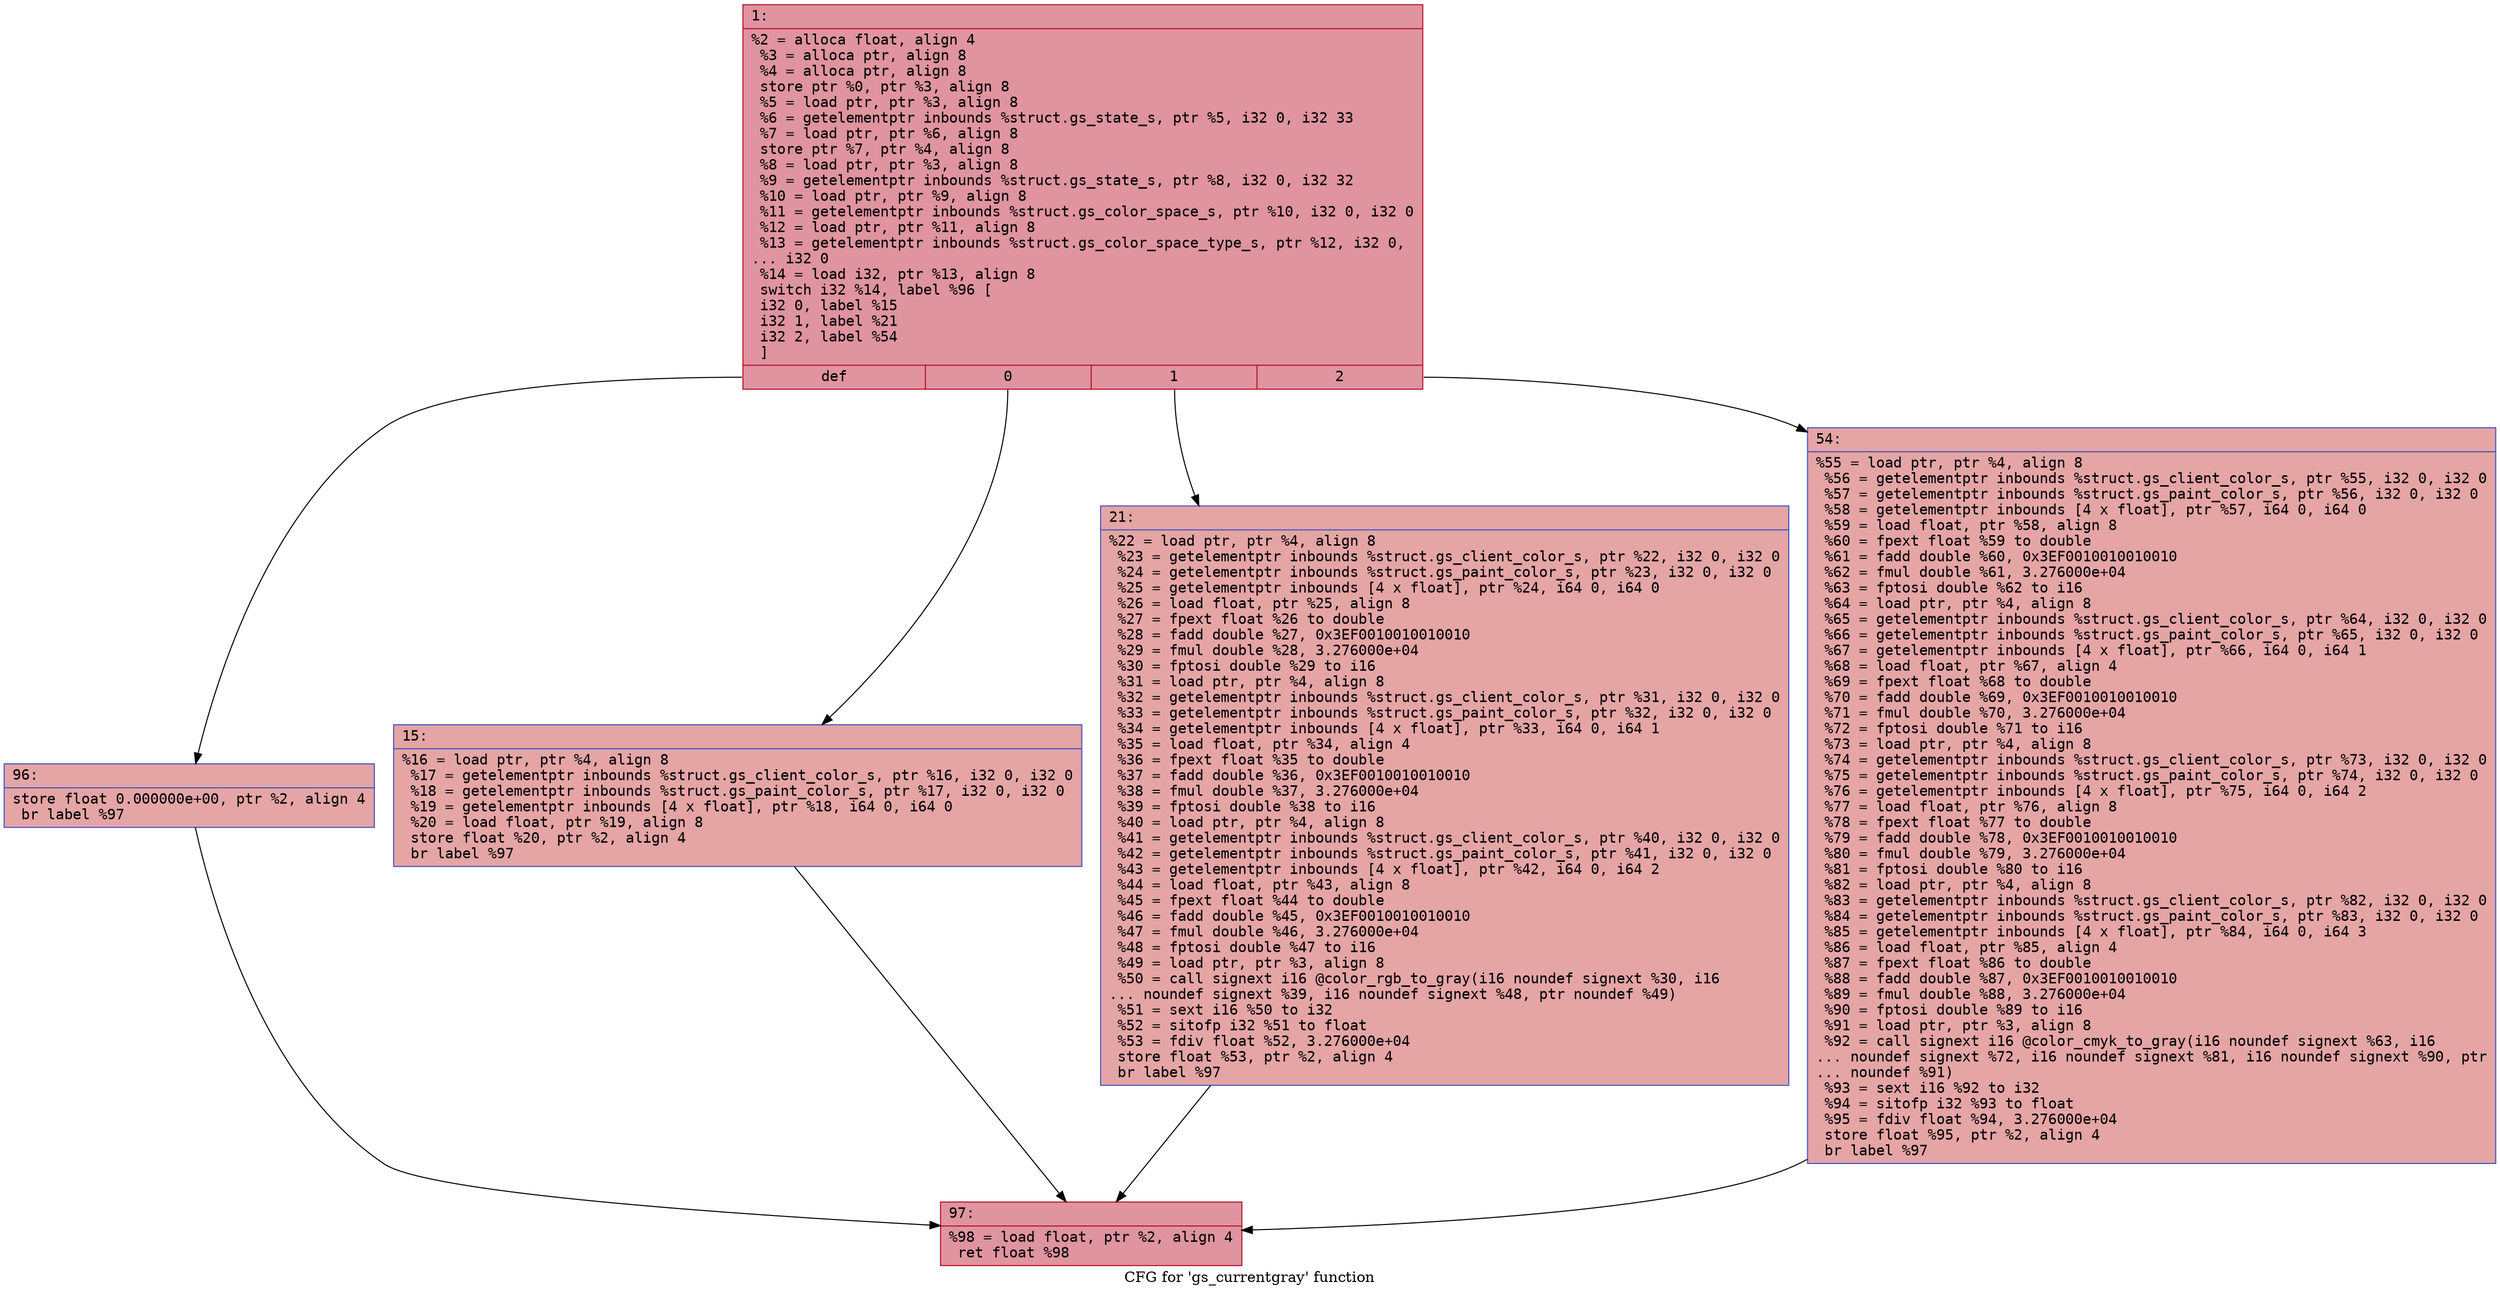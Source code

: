 digraph "CFG for 'gs_currentgray' function" {
	label="CFG for 'gs_currentgray' function";

	Node0x60000256d310 [shape=record,color="#b70d28ff", style=filled, fillcolor="#b70d2870" fontname="Courier",label="{1:\l|  %2 = alloca float, align 4\l  %3 = alloca ptr, align 8\l  %4 = alloca ptr, align 8\l  store ptr %0, ptr %3, align 8\l  %5 = load ptr, ptr %3, align 8\l  %6 = getelementptr inbounds %struct.gs_state_s, ptr %5, i32 0, i32 33\l  %7 = load ptr, ptr %6, align 8\l  store ptr %7, ptr %4, align 8\l  %8 = load ptr, ptr %3, align 8\l  %9 = getelementptr inbounds %struct.gs_state_s, ptr %8, i32 0, i32 32\l  %10 = load ptr, ptr %9, align 8\l  %11 = getelementptr inbounds %struct.gs_color_space_s, ptr %10, i32 0, i32 0\l  %12 = load ptr, ptr %11, align 8\l  %13 = getelementptr inbounds %struct.gs_color_space_type_s, ptr %12, i32 0,\l... i32 0\l  %14 = load i32, ptr %13, align 8\l  switch i32 %14, label %96 [\l    i32 0, label %15\l    i32 1, label %21\l    i32 2, label %54\l  ]\l|{<s0>def|<s1>0|<s2>1|<s3>2}}"];
	Node0x60000256d310:s0 -> Node0x60000256d450[tooltip="1 -> 96\nProbability 25.00%" ];
	Node0x60000256d310:s1 -> Node0x60000256d360[tooltip="1 -> 15\nProbability 25.00%" ];
	Node0x60000256d310:s2 -> Node0x60000256d3b0[tooltip="1 -> 21\nProbability 25.00%" ];
	Node0x60000256d310:s3 -> Node0x60000256d400[tooltip="1 -> 54\nProbability 25.00%" ];
	Node0x60000256d360 [shape=record,color="#3d50c3ff", style=filled, fillcolor="#c5333470" fontname="Courier",label="{15:\l|  %16 = load ptr, ptr %4, align 8\l  %17 = getelementptr inbounds %struct.gs_client_color_s, ptr %16, i32 0, i32 0\l  %18 = getelementptr inbounds %struct.gs_paint_color_s, ptr %17, i32 0, i32 0\l  %19 = getelementptr inbounds [4 x float], ptr %18, i64 0, i64 0\l  %20 = load float, ptr %19, align 8\l  store float %20, ptr %2, align 4\l  br label %97\l}"];
	Node0x60000256d360 -> Node0x60000256d4a0[tooltip="15 -> 97\nProbability 100.00%" ];
	Node0x60000256d3b0 [shape=record,color="#3d50c3ff", style=filled, fillcolor="#c5333470" fontname="Courier",label="{21:\l|  %22 = load ptr, ptr %4, align 8\l  %23 = getelementptr inbounds %struct.gs_client_color_s, ptr %22, i32 0, i32 0\l  %24 = getelementptr inbounds %struct.gs_paint_color_s, ptr %23, i32 0, i32 0\l  %25 = getelementptr inbounds [4 x float], ptr %24, i64 0, i64 0\l  %26 = load float, ptr %25, align 8\l  %27 = fpext float %26 to double\l  %28 = fadd double %27, 0x3EF0010010010010\l  %29 = fmul double %28, 3.276000e+04\l  %30 = fptosi double %29 to i16\l  %31 = load ptr, ptr %4, align 8\l  %32 = getelementptr inbounds %struct.gs_client_color_s, ptr %31, i32 0, i32 0\l  %33 = getelementptr inbounds %struct.gs_paint_color_s, ptr %32, i32 0, i32 0\l  %34 = getelementptr inbounds [4 x float], ptr %33, i64 0, i64 1\l  %35 = load float, ptr %34, align 4\l  %36 = fpext float %35 to double\l  %37 = fadd double %36, 0x3EF0010010010010\l  %38 = fmul double %37, 3.276000e+04\l  %39 = fptosi double %38 to i16\l  %40 = load ptr, ptr %4, align 8\l  %41 = getelementptr inbounds %struct.gs_client_color_s, ptr %40, i32 0, i32 0\l  %42 = getelementptr inbounds %struct.gs_paint_color_s, ptr %41, i32 0, i32 0\l  %43 = getelementptr inbounds [4 x float], ptr %42, i64 0, i64 2\l  %44 = load float, ptr %43, align 8\l  %45 = fpext float %44 to double\l  %46 = fadd double %45, 0x3EF0010010010010\l  %47 = fmul double %46, 3.276000e+04\l  %48 = fptosi double %47 to i16\l  %49 = load ptr, ptr %3, align 8\l  %50 = call signext i16 @color_rgb_to_gray(i16 noundef signext %30, i16\l... noundef signext %39, i16 noundef signext %48, ptr noundef %49)\l  %51 = sext i16 %50 to i32\l  %52 = sitofp i32 %51 to float\l  %53 = fdiv float %52, 3.276000e+04\l  store float %53, ptr %2, align 4\l  br label %97\l}"];
	Node0x60000256d3b0 -> Node0x60000256d4a0[tooltip="21 -> 97\nProbability 100.00%" ];
	Node0x60000256d400 [shape=record,color="#3d50c3ff", style=filled, fillcolor="#c5333470" fontname="Courier",label="{54:\l|  %55 = load ptr, ptr %4, align 8\l  %56 = getelementptr inbounds %struct.gs_client_color_s, ptr %55, i32 0, i32 0\l  %57 = getelementptr inbounds %struct.gs_paint_color_s, ptr %56, i32 0, i32 0\l  %58 = getelementptr inbounds [4 x float], ptr %57, i64 0, i64 0\l  %59 = load float, ptr %58, align 8\l  %60 = fpext float %59 to double\l  %61 = fadd double %60, 0x3EF0010010010010\l  %62 = fmul double %61, 3.276000e+04\l  %63 = fptosi double %62 to i16\l  %64 = load ptr, ptr %4, align 8\l  %65 = getelementptr inbounds %struct.gs_client_color_s, ptr %64, i32 0, i32 0\l  %66 = getelementptr inbounds %struct.gs_paint_color_s, ptr %65, i32 0, i32 0\l  %67 = getelementptr inbounds [4 x float], ptr %66, i64 0, i64 1\l  %68 = load float, ptr %67, align 4\l  %69 = fpext float %68 to double\l  %70 = fadd double %69, 0x3EF0010010010010\l  %71 = fmul double %70, 3.276000e+04\l  %72 = fptosi double %71 to i16\l  %73 = load ptr, ptr %4, align 8\l  %74 = getelementptr inbounds %struct.gs_client_color_s, ptr %73, i32 0, i32 0\l  %75 = getelementptr inbounds %struct.gs_paint_color_s, ptr %74, i32 0, i32 0\l  %76 = getelementptr inbounds [4 x float], ptr %75, i64 0, i64 2\l  %77 = load float, ptr %76, align 8\l  %78 = fpext float %77 to double\l  %79 = fadd double %78, 0x3EF0010010010010\l  %80 = fmul double %79, 3.276000e+04\l  %81 = fptosi double %80 to i16\l  %82 = load ptr, ptr %4, align 8\l  %83 = getelementptr inbounds %struct.gs_client_color_s, ptr %82, i32 0, i32 0\l  %84 = getelementptr inbounds %struct.gs_paint_color_s, ptr %83, i32 0, i32 0\l  %85 = getelementptr inbounds [4 x float], ptr %84, i64 0, i64 3\l  %86 = load float, ptr %85, align 4\l  %87 = fpext float %86 to double\l  %88 = fadd double %87, 0x3EF0010010010010\l  %89 = fmul double %88, 3.276000e+04\l  %90 = fptosi double %89 to i16\l  %91 = load ptr, ptr %3, align 8\l  %92 = call signext i16 @color_cmyk_to_gray(i16 noundef signext %63, i16\l... noundef signext %72, i16 noundef signext %81, i16 noundef signext %90, ptr\l... noundef %91)\l  %93 = sext i16 %92 to i32\l  %94 = sitofp i32 %93 to float\l  %95 = fdiv float %94, 3.276000e+04\l  store float %95, ptr %2, align 4\l  br label %97\l}"];
	Node0x60000256d400 -> Node0x60000256d4a0[tooltip="54 -> 97\nProbability 100.00%" ];
	Node0x60000256d450 [shape=record,color="#3d50c3ff", style=filled, fillcolor="#c5333470" fontname="Courier",label="{96:\l|  store float 0.000000e+00, ptr %2, align 4\l  br label %97\l}"];
	Node0x60000256d450 -> Node0x60000256d4a0[tooltip="96 -> 97\nProbability 100.00%" ];
	Node0x60000256d4a0 [shape=record,color="#b70d28ff", style=filled, fillcolor="#b70d2870" fontname="Courier",label="{97:\l|  %98 = load float, ptr %2, align 4\l  ret float %98\l}"];
}
